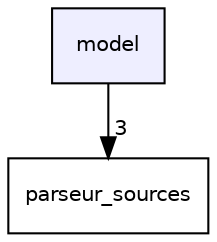 digraph "/home/vicor/Bureau/GA-Viz-master/model" {
  compound=true
  node [ fontsize="10", fontname="Helvetica"];
  edge [ labelfontsize="10", labelfontname="Helvetica"];
  dir_3f14f6767c31cb4a1d22c13c18cc6fc3 [shape=box, label="model", style="filled", fillcolor="#eeeeff", pencolor="black", URL="dir_3f14f6767c31cb4a1d22c13c18cc6fc3.html"];
  dir_cae8d5cb8a1ed317e952288bb124a96c [shape=box label="parseur_sources" URL="dir_cae8d5cb8a1ed317e952288bb124a96c.html"];
  dir_3f14f6767c31cb4a1d22c13c18cc6fc3->dir_cae8d5cb8a1ed317e952288bb124a96c [headlabel="3", labeldistance=1.5 headhref="dir_000000_000001.html"];
}
